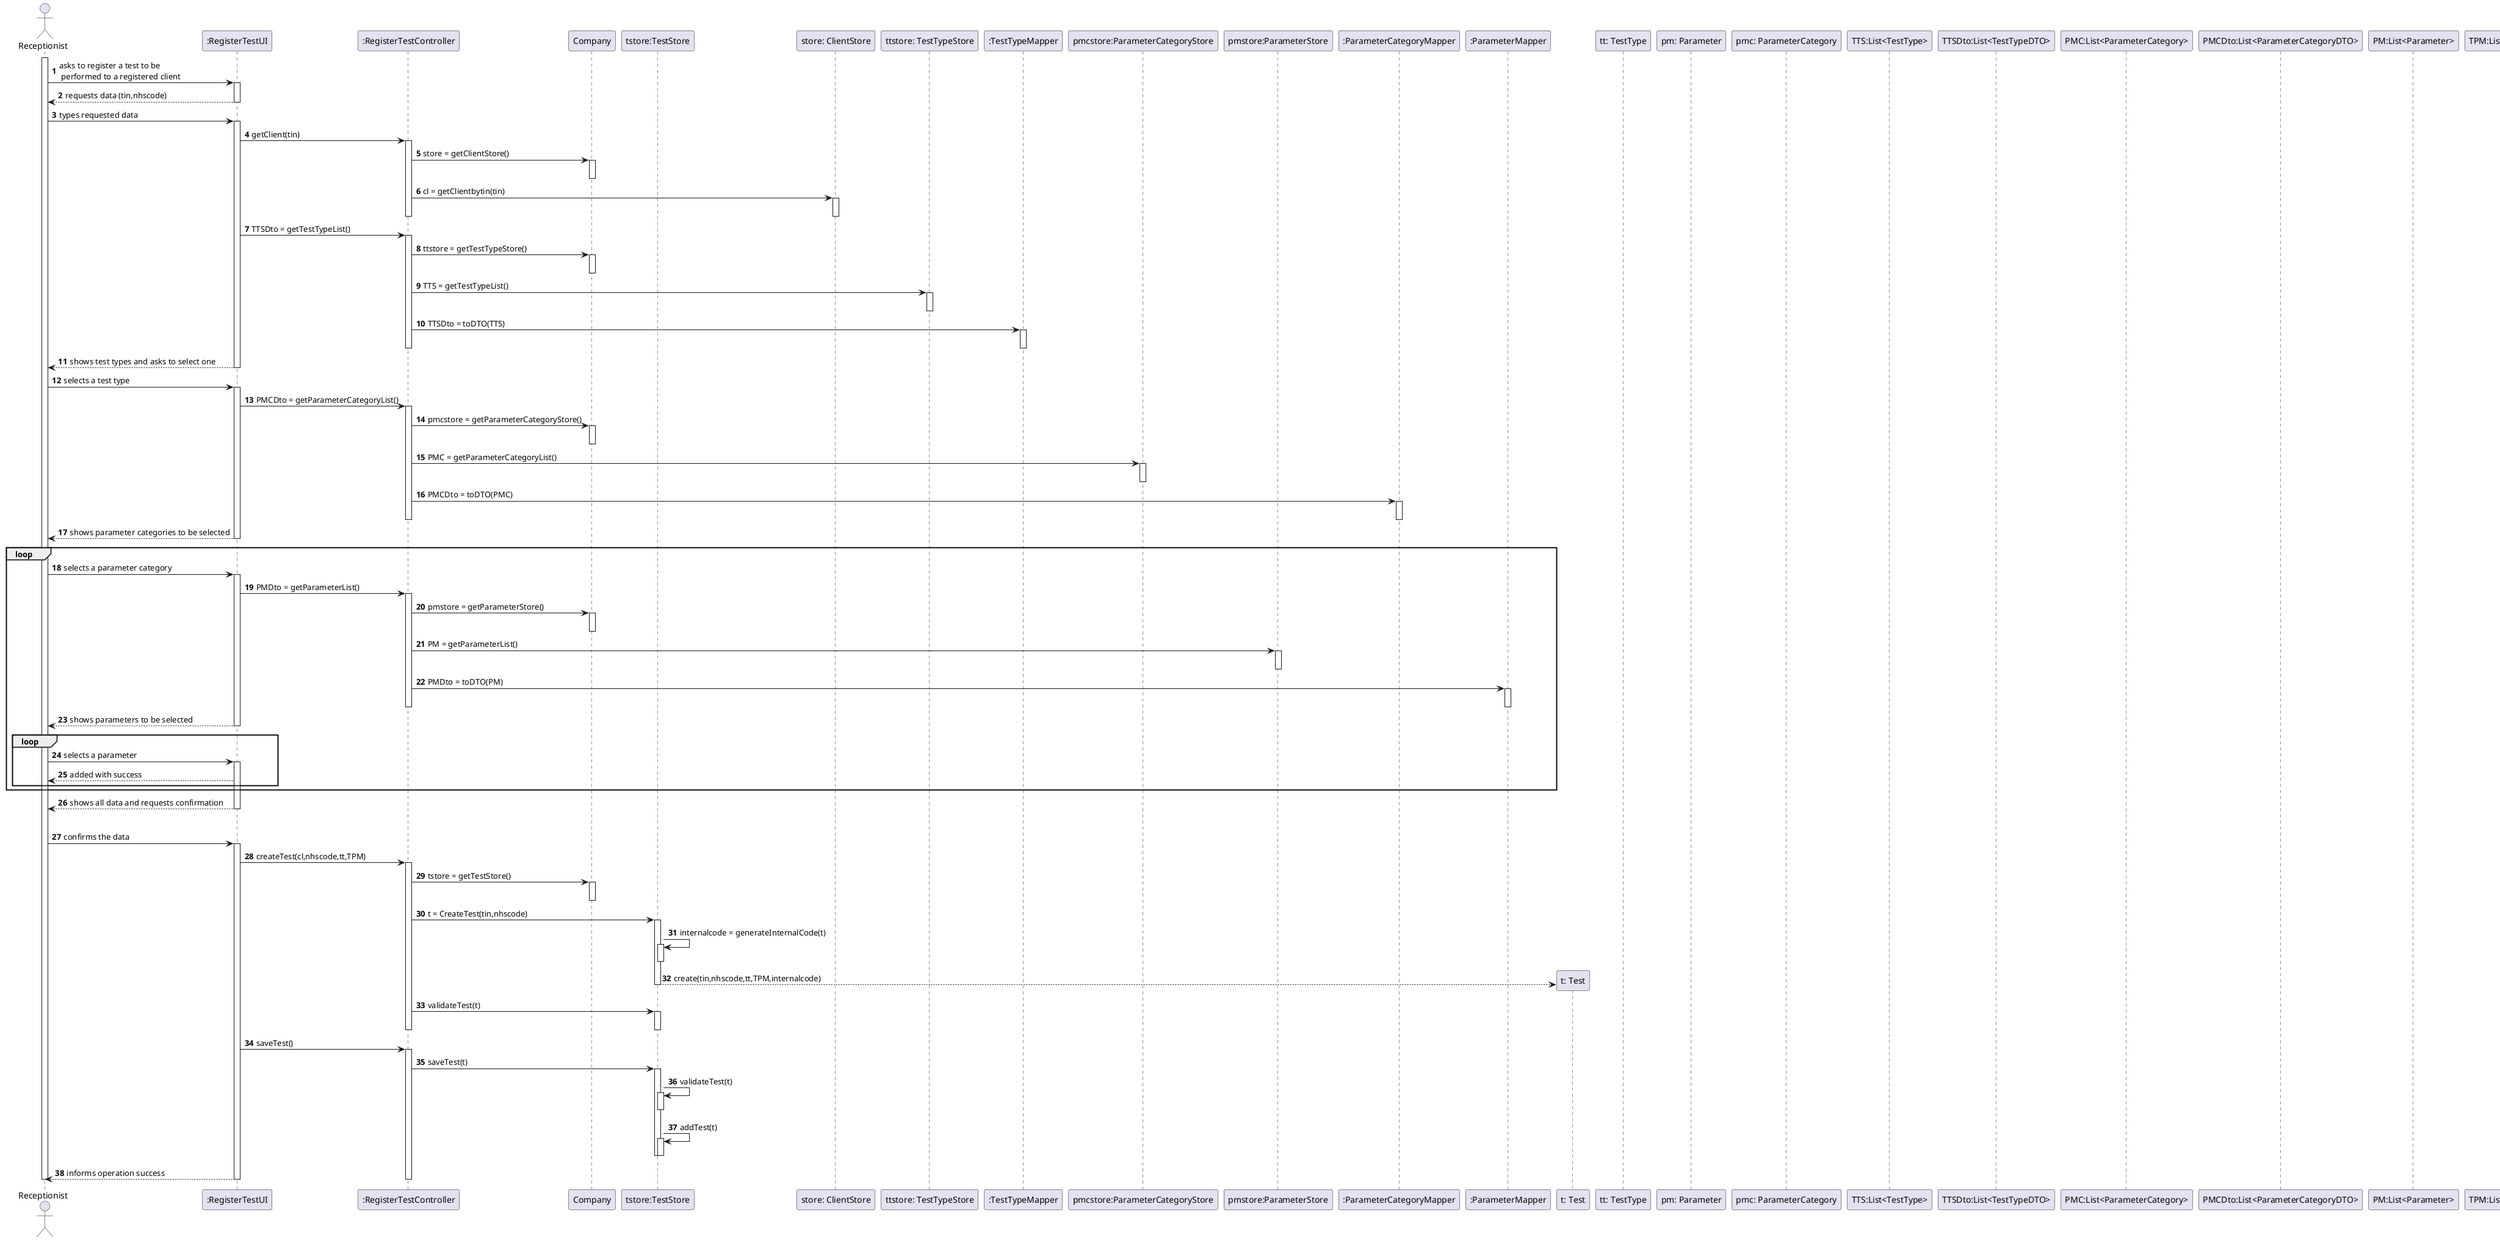 @startuml
autonumber
'hide footbox
actor "Receptionist" as REP

participant ":RegisterTestUI" as UI
participant ":RegisterTestController" as CTRL
participant "Company" as COMP
participant "tstore:TestStore" as TS
participant "store: ClientStore" as CS
participant "ttstore: TestTypeStore" as TTS
participant ":TestTypeMapper" as MapperTT
participant "pmcstore:ParameterCategoryStore" as PMCS
participant "pmstore:ParameterStore" as PMS
participant ":ParameterCategoryMapper" as MapperPMC
participant ":ParameterMapper" as MapperPM
participant "t: Test" as T
participant "tt: TestType"
participant "pm: Parameter"
participant "pmc: ParameterCategory"
participant "TTS:List<TestType>"
participant "TTSDto:List<TestTypeDTO>"
participant "PMC:List<ParameterCategory>"
participant "PMCDto:List<ParameterCategoryDTO>"
participant "PM:List<Parameter>"
participant "TPM:List<TestParameter>"
participant "PMDto:List<ParameterDTO>"

activate REP
REP -> UI : asks to register a test to be \n performed to a registered client
activate UI
UI --> REP : requests data (tin,nhscode)
deactivate UI

REP -> UI : types requested data
activate UI

UI -> CTRL : getClient(tin)
activate CTRL

CTRL -> COMP : store = getClientStore()
activate COMP
deactivate COMP

CTRL -> CS : cl = getClientbytin(tin)
activate CS
deactivate CS
deactivate CTRL

UI -> CTRL : TTSDto = getTestTypeList()

activate CTRL

CTRL -> COMP : ttstore = getTestTypeStore()
activate COMP
deactivate COMP

CTRL -> TTS : TTS = getTestTypeList()
activate TTS
deactivate TTS
CTRL -> MapperTT : TTSDto = toDTO(TTS)
activate MapperTT
deactivate MapperTT
deactivate CTRL


UI --> REP : shows test types and asks to select one
deactivate UI

REP -> UI : selects a test type
activate UI


UI -> CTRL : PMCDto = getParameterCategoryList()

activate CTRL

CTRL -> COMP : pmcstore = getParameterCategoryStore()
activate COMP
deactivate COMP

CTRL -> PMCS : PMC = getParameterCategoryList()
activate PMCS
deactivate PMCS
CTRL -> MapperPMC : PMCDto = toDTO(PMC)
activate MapperPMC
deactivate MapperPMC
deactivate CTRL

UI --> REP : shows parameter categories to be selected
deactivate UI
loop
REP -> UI : selects a parameter category
activate UI

UI -> CTRL : PMDto = getParameterList()

activate CTRL

CTRL -> COMP : pmstore = getParameterStore()
activate COMP
deactivate COMP

CTRL -> PMS : PM = getParameterList()
activate PMS
deactivate PMS
CTRL -> MapperPM : PMDto = toDTO(PM)
activate MapperPM
deactivate MapperPM
deactivate CTRL

UI --> REP : shows parameters to be selected
deactivate UI

loop
REP -> UI : selects a parameter
activate UI



UI --> REP : added with success
end
end
UI --> REP : shows all data and requests confirmation
deactivate UI

|||

deactivate TS
deactivate COMP
deactivate CTRL
deactivate UI

REP -> UI : confirms the data
activate UI

UI -> CTRL : createTest(cl,nhscode,tt,TPM)
activate CTRL
CTRL -> COMP : tstore = getTestStore()
activate COMP
deactivate COMP
CTRL -> TS : t = CreateTest(tin,nhscode)

activate TS
TS -> TS: internalcode = generateInternalCode(t)
activate TS
deactivate TS
TS --> T**: create(tin,nhscode,tt,TPM,internalcode)
deactivate TS

CTRL -> TS : validateTest(t)
activate TS
deactivate TS
deactivate CTRL

UI -> CTRL : saveTest()
activate CTRL

CTRL -> TS : saveTest(t)
activate TS

TS -> TS: validateTest(t)
activate TS
deactivate TS
TS -> TS: addTest(t)
activate TS
deactivate TS
deactivate TS

UI --> REP : informs operation success
deactivate TS
deactivate CTRL
deactivate UI

deactivate REP

@enduml